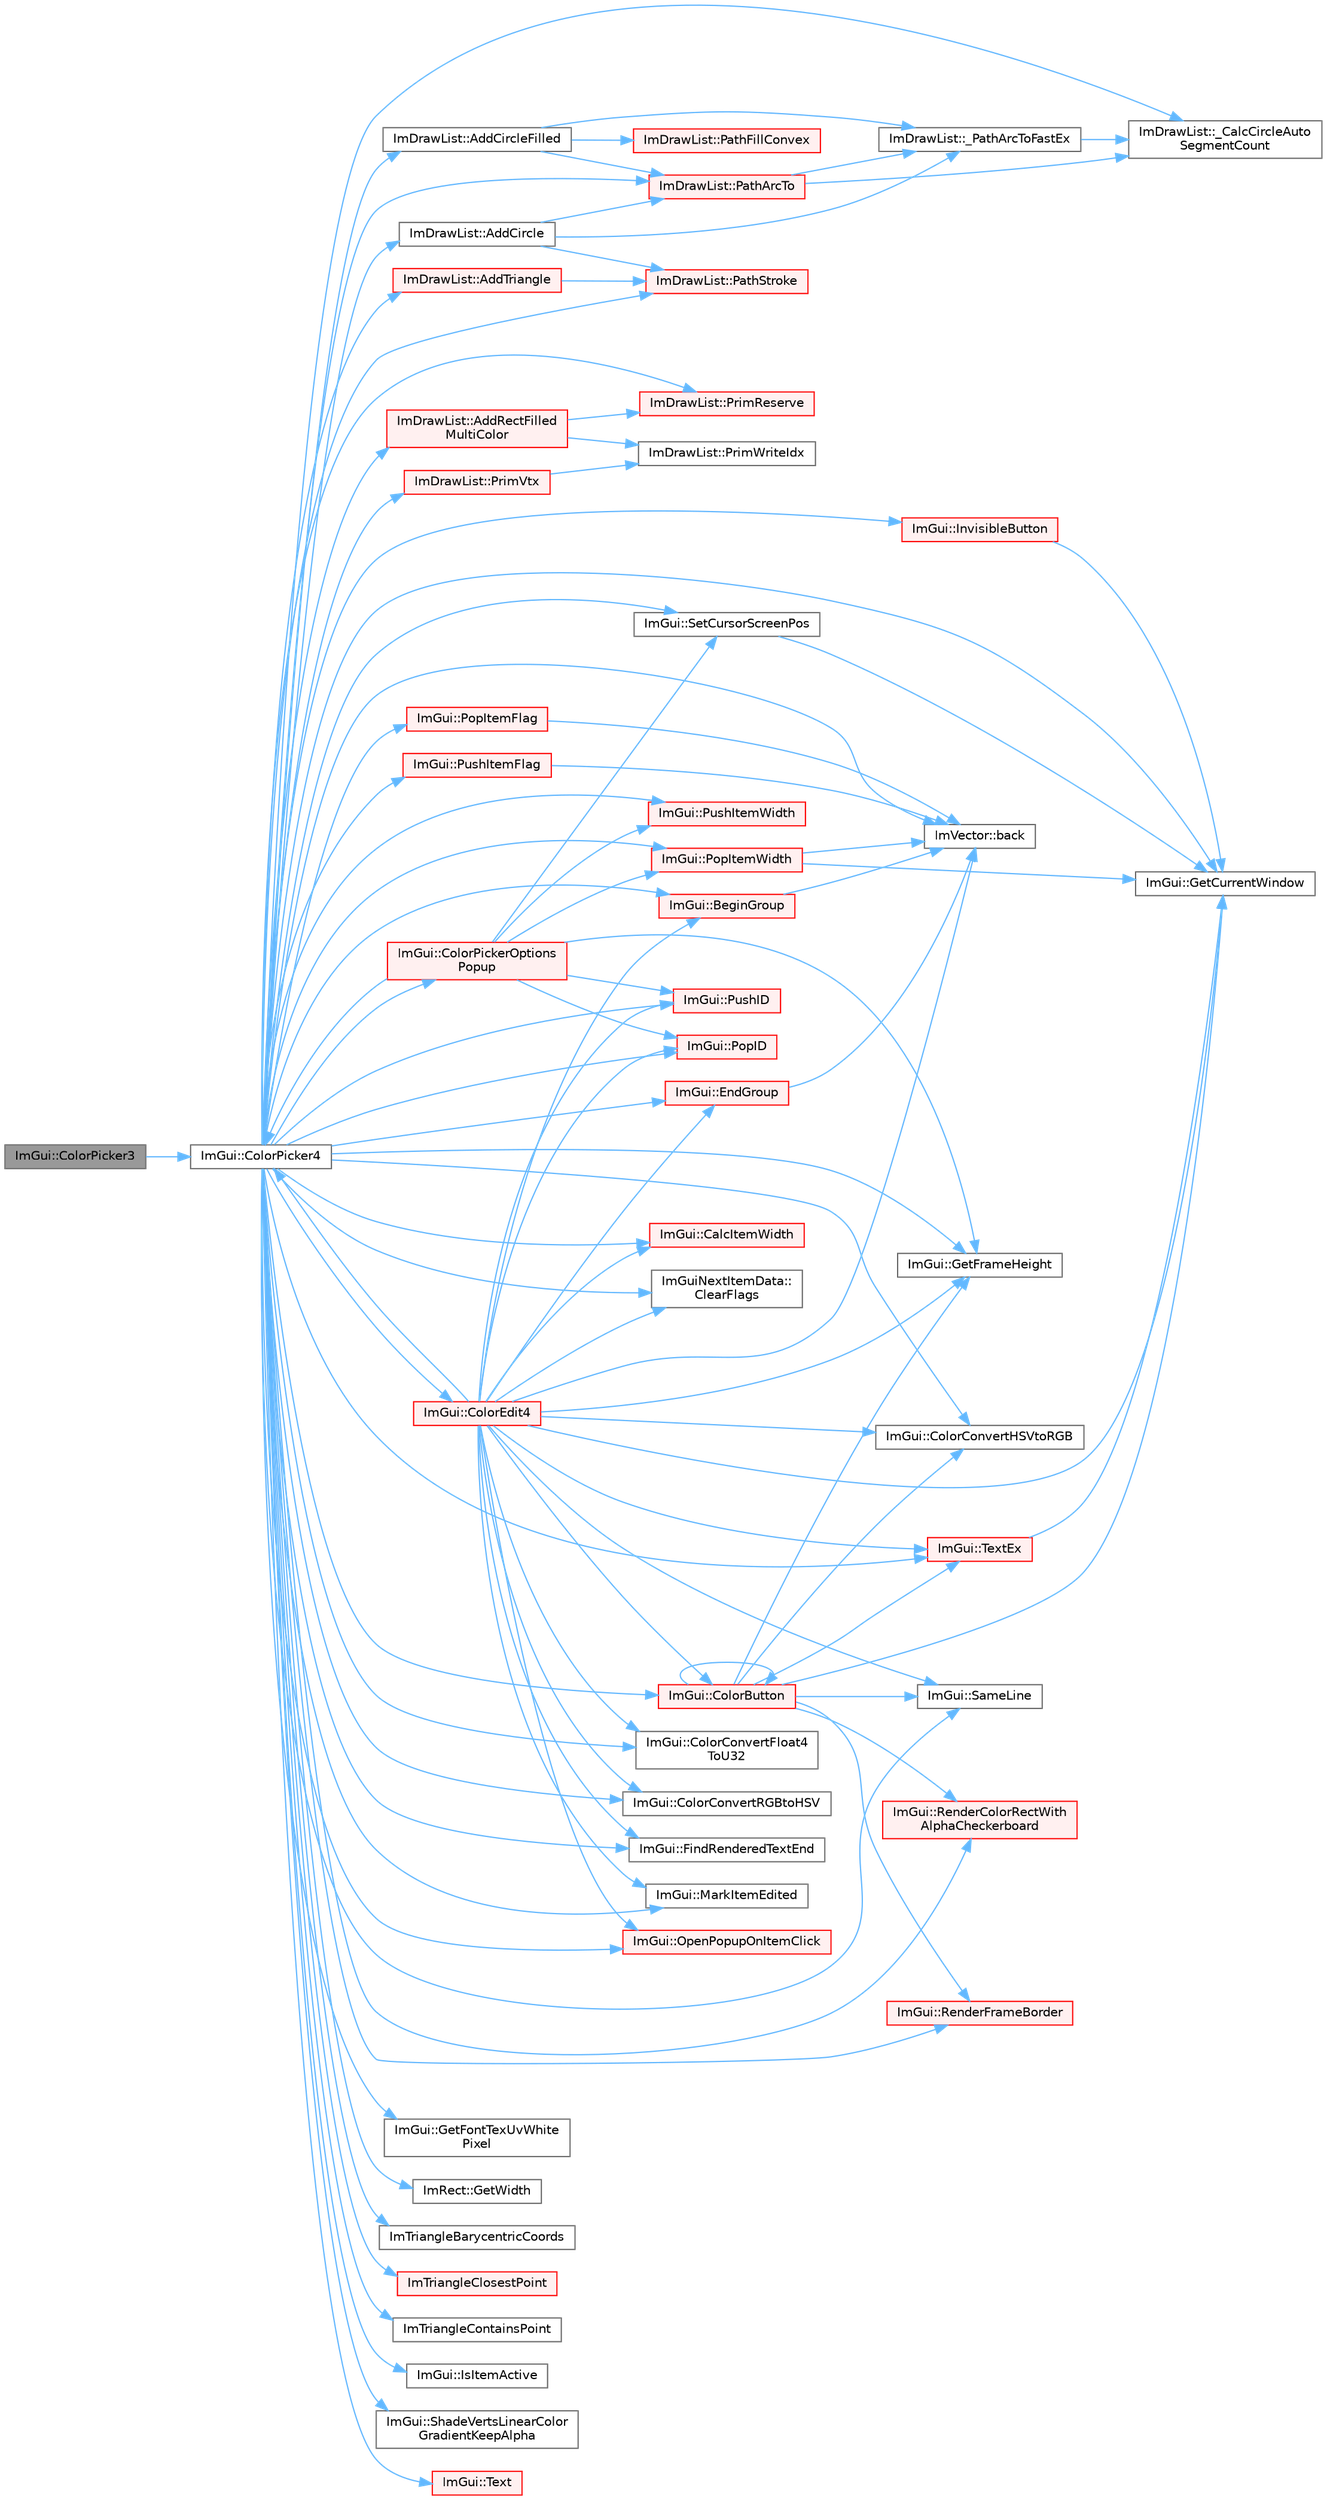 digraph "ImGui::ColorPicker3"
{
 // LATEX_PDF_SIZE
  bgcolor="transparent";
  edge [fontname=Helvetica,fontsize=10,labelfontname=Helvetica,labelfontsize=10];
  node [fontname=Helvetica,fontsize=10,shape=box,height=0.2,width=0.4];
  rankdir="LR";
  Node1 [id="Node000001",label="ImGui::ColorPicker3",height=0.2,width=0.4,color="gray40", fillcolor="grey60", style="filled", fontcolor="black",tooltip=" "];
  Node1 -> Node2 [id="edge1_Node000001_Node000002",color="steelblue1",style="solid",tooltip=" "];
  Node2 [id="Node000002",label="ImGui::ColorPicker4",height=0.2,width=0.4,color="grey40", fillcolor="white", style="filled",URL="$namespace_im_gui.html#a3d5aae9e0a14aa051d5a799abbe97b32",tooltip=" "];
  Node2 -> Node3 [id="edge2_Node000002_Node000003",color="steelblue1",style="solid",tooltip=" "];
  Node3 [id="Node000003",label="ImDrawList::_CalcCircleAuto\lSegmentCount",height=0.2,width=0.4,color="grey40", fillcolor="white", style="filled",URL="$struct_im_draw_list.html#a52afa32aaab6d581cda90dc5d8726ed6",tooltip=" "];
  Node2 -> Node4 [id="edge3_Node000002_Node000004",color="steelblue1",style="solid",tooltip=" "];
  Node4 [id="Node000004",label="ImDrawList::AddCircle",height=0.2,width=0.4,color="grey40", fillcolor="white", style="filled",URL="$struct_im_draw_list.html#a9b73eea0ebf7a9f02bc8a104deb7de9d",tooltip=" "];
  Node4 -> Node5 [id="edge4_Node000004_Node000005",color="steelblue1",style="solid",tooltip=" "];
  Node5 [id="Node000005",label="ImDrawList::_PathArcToFastEx",height=0.2,width=0.4,color="grey40", fillcolor="white", style="filled",URL="$struct_im_draw_list.html#ac25f3a7693ed13ba2dac455675be8654",tooltip=" "];
  Node5 -> Node3 [id="edge5_Node000005_Node000003",color="steelblue1",style="solid",tooltip=" "];
  Node4 -> Node6 [id="edge6_Node000004_Node000006",color="steelblue1",style="solid",tooltip=" "];
  Node6 [id="Node000006",label="ImDrawList::PathArcTo",height=0.2,width=0.4,color="red", fillcolor="#FFF0F0", style="filled",URL="$struct_im_draw_list.html#af86073403f1557cccb4ff45dfad0a74a",tooltip=" "];
  Node6 -> Node3 [id="edge7_Node000006_Node000003",color="steelblue1",style="solid",tooltip=" "];
  Node6 -> Node5 [id="edge8_Node000006_Node000005",color="steelblue1",style="solid",tooltip=" "];
  Node4 -> Node8 [id="edge9_Node000004_Node000008",color="steelblue1",style="solid",tooltip=" "];
  Node8 [id="Node000008",label="ImDrawList::PathStroke",height=0.2,width=0.4,color="red", fillcolor="#FFF0F0", style="filled",URL="$struct_im_draw_list.html#a60bf9040ef3d09b39c4ba8f5a2a68ae9",tooltip=" "];
  Node2 -> Node13 [id="edge10_Node000002_Node000013",color="steelblue1",style="solid",tooltip=" "];
  Node13 [id="Node000013",label="ImDrawList::AddCircleFilled",height=0.2,width=0.4,color="grey40", fillcolor="white", style="filled",URL="$struct_im_draw_list.html#aef950cf8b0293b2c5e4708af72de045b",tooltip=" "];
  Node13 -> Node5 [id="edge11_Node000013_Node000005",color="steelblue1",style="solid",tooltip=" "];
  Node13 -> Node6 [id="edge12_Node000013_Node000006",color="steelblue1",style="solid",tooltip=" "];
  Node13 -> Node14 [id="edge13_Node000013_Node000014",color="steelblue1",style="solid",tooltip=" "];
  Node14 [id="Node000014",label="ImDrawList::PathFillConvex",height=0.2,width=0.4,color="red", fillcolor="#FFF0F0", style="filled",URL="$struct_im_draw_list.html#aea9301cb99ebf4b27f5d3959017567c9",tooltip=" "];
  Node2 -> Node16 [id="edge14_Node000002_Node000016",color="steelblue1",style="solid",tooltip=" "];
  Node16 [id="Node000016",label="ImDrawList::AddRectFilled\lMultiColor",height=0.2,width=0.4,color="red", fillcolor="#FFF0F0", style="filled",URL="$struct_im_draw_list.html#a6282e85ad78b01ebb74832336e9a2a55",tooltip=" "];
  Node16 -> Node10 [id="edge15_Node000016_Node000010",color="steelblue1",style="solid",tooltip=" "];
  Node10 [id="Node000010",label="ImDrawList::PrimReserve",height=0.2,width=0.4,color="red", fillcolor="#FFF0F0", style="filled",URL="$struct_im_draw_list.html#a879aa38dbfb0344e3e023d65c002c7d7",tooltip=" "];
  Node16 -> Node17 [id="edge16_Node000016_Node000017",color="steelblue1",style="solid",tooltip=" "];
  Node17 [id="Node000017",label="ImDrawList::PrimWriteIdx",height=0.2,width=0.4,color="grey40", fillcolor="white", style="filled",URL="$struct_im_draw_list.html#a42b72f87a0084c02f11dcd1560c8bbc7",tooltip=" "];
  Node2 -> Node19 [id="edge17_Node000002_Node000019",color="steelblue1",style="solid",tooltip=" "];
  Node19 [id="Node000019",label="ImDrawList::AddTriangle",height=0.2,width=0.4,color="red", fillcolor="#FFF0F0", style="filled",URL="$struct_im_draw_list.html#a04bde432891d0392e7d98d957c1fd9b3",tooltip=" "];
  Node19 -> Node8 [id="edge18_Node000019_Node000008",color="steelblue1",style="solid",tooltip=" "];
  Node2 -> Node21 [id="edge19_Node000002_Node000021",color="steelblue1",style="solid",tooltip=" "];
  Node21 [id="Node000021",label="ImVector::back",height=0.2,width=0.4,color="grey40", fillcolor="white", style="filled",URL="$struct_im_vector.html#a2d80e87e81b1b01143c8d8be93e6fde1",tooltip=" "];
  Node2 -> Node22 [id="edge20_Node000002_Node000022",color="steelblue1",style="solid",tooltip=" "];
  Node22 [id="Node000022",label="ImGui::BeginGroup",height=0.2,width=0.4,color="red", fillcolor="#FFF0F0", style="filled",URL="$namespace_im_gui.html#a42407e196b7ed2a8755bff28aae9805f",tooltip=" "];
  Node22 -> Node21 [id="edge21_Node000022_Node000021",color="steelblue1",style="solid",tooltip=" "];
  Node2 -> Node26 [id="edge22_Node000002_Node000026",color="steelblue1",style="solid",tooltip=" "];
  Node26 [id="Node000026",label="ImGui::CalcItemWidth",height=0.2,width=0.4,color="red", fillcolor="#FFF0F0", style="filled",URL="$namespace_im_gui.html#ab3b3ba92ebd8bca4a552dd93321a1994",tooltip=" "];
  Node2 -> Node28 [id="edge23_Node000002_Node000028",color="steelblue1",style="solid",tooltip=" "];
  Node28 [id="Node000028",label="ImGuiNextItemData::\lClearFlags",height=0.2,width=0.4,color="grey40", fillcolor="white", style="filled",URL="$struct_im_gui_next_item_data.html#a0159fd0bdffe71c29271a3dbdde9013b",tooltip=" "];
  Node2 -> Node29 [id="edge24_Node000002_Node000029",color="steelblue1",style="solid",tooltip=" "];
  Node29 [id="Node000029",label="ImGui::ColorButton",height=0.2,width=0.4,color="red", fillcolor="#FFF0F0", style="filled",URL="$namespace_im_gui.html#ae2d7c8f37726810753d71d480f0af7f0",tooltip=" "];
  Node29 -> Node29 [id="edge25_Node000029_Node000029",color="steelblue1",style="solid",tooltip=" "];
  Node29 -> Node134 [id="edge26_Node000029_Node000134",color="steelblue1",style="solid",tooltip=" "];
  Node134 [id="Node000134",label="ImGui::ColorConvertHSVtoRGB",height=0.2,width=0.4,color="grey40", fillcolor="white", style="filled",URL="$namespace_im_gui.html#a074427678b3e56378b7dcdefa4c8b5c7",tooltip=" "];
  Node29 -> Node95 [id="edge27_Node000029_Node000095",color="steelblue1",style="solid",tooltip=" "];
  Node95 [id="Node000095",label="ImGui::GetCurrentWindow",height=0.2,width=0.4,color="grey40", fillcolor="white", style="filled",URL="$namespace_im_gui.html#ac452417b5004ca16a814a72cff153526",tooltip=" "];
  Node29 -> Node202 [id="edge28_Node000029_Node000202",color="steelblue1",style="solid",tooltip=" "];
  Node202 [id="Node000202",label="ImGui::GetFrameHeight",height=0.2,width=0.4,color="grey40", fillcolor="white", style="filled",URL="$namespace_im_gui.html#ae560f17cf3262017cee888d1eb77f294",tooltip=" "];
  Node29 -> Node205 [id="edge29_Node000029_Node000205",color="steelblue1",style="solid",tooltip=" "];
  Node205 [id="Node000205",label="ImGui::RenderColorRectWith\lAlphaCheckerboard",height=0.2,width=0.4,color="red", fillcolor="#FFF0F0", style="filled",URL="$namespace_im_gui.html#a1c7b45570a114af08b0c2e16a7acceae",tooltip=" "];
  Node29 -> Node207 [id="edge30_Node000029_Node000207",color="steelblue1",style="solid",tooltip=" "];
  Node207 [id="Node000207",label="ImGui::RenderFrameBorder",height=0.2,width=0.4,color="red", fillcolor="#FFF0F0", style="filled",URL="$namespace_im_gui.html#adc76239c2006e66f8dab7638529a763d",tooltip=" "];
  Node29 -> Node176 [id="edge31_Node000029_Node000176",color="steelblue1",style="solid",tooltip=" "];
  Node176 [id="Node000176",label="ImGui::SameLine",height=0.2,width=0.4,color="grey40", fillcolor="white", style="filled",URL="$namespace_im_gui.html#a2991c91e94f3b77a0c3411f4f3aa348e",tooltip=" "];
  Node29 -> Node190 [id="edge32_Node000029_Node000190",color="steelblue1",style="solid",tooltip=" "];
  Node190 [id="Node000190",label="ImGui::TextEx",height=0.2,width=0.4,color="red", fillcolor="#FFF0F0", style="filled",URL="$namespace_im_gui.html#aae6420fec03511fd478d9108f31e6b5f",tooltip=" "];
  Node190 -> Node95 [id="edge33_Node000190_Node000095",color="steelblue1",style="solid",tooltip=" "];
  Node2 -> Node44 [id="edge34_Node000002_Node000044",color="steelblue1",style="solid",tooltip=" "];
  Node44 [id="Node000044",label="ImGui::ColorConvertFloat4\lToU32",height=0.2,width=0.4,color="grey40", fillcolor="white", style="filled",URL="$namespace_im_gui.html#abe2691de0b1a71c774ab24cc91564a94",tooltip=" "];
  Node2 -> Node134 [id="edge35_Node000002_Node000134",color="steelblue1",style="solid",tooltip=" "];
  Node2 -> Node211 [id="edge36_Node000002_Node000211",color="steelblue1",style="solid",tooltip=" "];
  Node211 [id="Node000211",label="ImGui::ColorConvertRGBtoHSV",height=0.2,width=0.4,color="grey40", fillcolor="white", style="filled",URL="$namespace_im_gui.html#aaed5ed34aaaa02b61cbb67598c0ad9ca",tooltip=" "];
  Node2 -> Node212 [id="edge37_Node000002_Node000212",color="steelblue1",style="solid",tooltip=" "];
  Node212 [id="Node000212",label="ImGui::ColorEdit4",height=0.2,width=0.4,color="red", fillcolor="#FFF0F0", style="filled",URL="$namespace_im_gui.html#ac3f45e2aa0b1d591cc8a2cdf8b566a45",tooltip=" "];
  Node212 -> Node21 [id="edge38_Node000212_Node000021",color="steelblue1",style="solid",tooltip=" "];
  Node212 -> Node22 [id="edge39_Node000212_Node000022",color="steelblue1",style="solid",tooltip=" "];
  Node212 -> Node26 [id="edge40_Node000212_Node000026",color="steelblue1",style="solid",tooltip=" "];
  Node212 -> Node28 [id="edge41_Node000212_Node000028",color="steelblue1",style="solid",tooltip=" "];
  Node212 -> Node29 [id="edge42_Node000212_Node000029",color="steelblue1",style="solid",tooltip=" "];
  Node212 -> Node44 [id="edge43_Node000212_Node000044",color="steelblue1",style="solid",tooltip=" "];
  Node212 -> Node134 [id="edge44_Node000212_Node000134",color="steelblue1",style="solid",tooltip=" "];
  Node212 -> Node211 [id="edge45_Node000212_Node000211",color="steelblue1",style="solid",tooltip=" "];
  Node212 -> Node2 [id="edge46_Node000212_Node000002",color="steelblue1",style="solid",tooltip=" "];
  Node212 -> Node287 [id="edge47_Node000212_Node000287",color="steelblue1",style="solid",tooltip=" "];
  Node287 [id="Node000287",label="ImGui::EndGroup",height=0.2,width=0.4,color="red", fillcolor="#FFF0F0", style="filled",URL="$namespace_im_gui.html#a05fc97fc64f28a55486087f503d9a622",tooltip=" "];
  Node287 -> Node21 [id="edge48_Node000287_Node000021",color="steelblue1",style="solid",tooltip=" "];
  Node212 -> Node175 [id="edge49_Node000212_Node000175",color="steelblue1",style="solid",tooltip=" "];
  Node175 [id="Node000175",label="ImGui::FindRenderedTextEnd",height=0.2,width=0.4,color="grey40", fillcolor="white", style="filled",URL="$namespace_im_gui.html#a7671e1dbc803a31b06081b52a771d83f",tooltip=" "];
  Node212 -> Node95 [id="edge50_Node000212_Node000095",color="steelblue1",style="solid",tooltip=" "];
  Node212 -> Node202 [id="edge51_Node000212_Node000202",color="steelblue1",style="solid",tooltip=" "];
  Node212 -> Node240 [id="edge52_Node000212_Node000240",color="steelblue1",style="solid",tooltip=" "];
  Node240 [id="Node000240",label="ImGui::MarkItemEdited",height=0.2,width=0.4,color="grey40", fillcolor="white", style="filled",URL="$namespace_im_gui.html#a83036681a36fbee2d35b5b57a1ef72e6",tooltip=" "];
  Node212 -> Node328 [id="edge53_Node000212_Node000328",color="steelblue1",style="solid",tooltip=" "];
  Node328 [id="Node000328",label="ImGui::OpenPopupOnItemClick",height=0.2,width=0.4,color="red", fillcolor="#FFF0F0", style="filled",URL="$namespace_im_gui.html#a3811834876930efd5cb08a25d8c022d0",tooltip=" "];
  Node212 -> Node148 [id="edge54_Node000212_Node000148",color="steelblue1",style="solid",tooltip=" "];
  Node148 [id="Node000148",label="ImGui::PopID",height=0.2,width=0.4,color="red", fillcolor="#FFF0F0", style="filled",URL="$namespace_im_gui.html#aba0b2d8f890a5d435ae43d0c4a2d4dd1",tooltip=" "];
  Node212 -> Node150 [id="edge55_Node000212_Node000150",color="steelblue1",style="solid",tooltip=" "];
  Node150 [id="Node000150",label="ImGui::PushID",height=0.2,width=0.4,color="red", fillcolor="#FFF0F0", style="filled",URL="$namespace_im_gui.html#a27a8533605dc5b8cabf161bf7715bbde",tooltip=" "];
  Node212 -> Node176 [id="edge56_Node000212_Node000176",color="steelblue1",style="solid",tooltip=" "];
  Node212 -> Node190 [id="edge57_Node000212_Node000190",color="steelblue1",style="solid",tooltip=" "];
  Node2 -> Node332 [id="edge58_Node000002_Node000332",color="steelblue1",style="solid",tooltip=" "];
  Node332 [id="Node000332",label="ImGui::ColorPickerOptions\lPopup",height=0.2,width=0.4,color="red", fillcolor="#FFF0F0", style="filled",URL="$namespace_im_gui.html#a6d112eeb6d8ffdebbc9d9a8c66babbee",tooltip=" "];
  Node332 -> Node2 [id="edge59_Node000332_Node000002",color="steelblue1",style="solid",tooltip=" "];
  Node332 -> Node202 [id="edge60_Node000332_Node000202",color="steelblue1",style="solid",tooltip=" "];
  Node332 -> Node148 [id="edge61_Node000332_Node000148",color="steelblue1",style="solid",tooltip=" "];
  Node332 -> Node162 [id="edge62_Node000332_Node000162",color="steelblue1",style="solid",tooltip=" "];
  Node162 [id="Node000162",label="ImGui::PopItemWidth",height=0.2,width=0.4,color="red", fillcolor="#FFF0F0", style="filled",URL="$namespace_im_gui.html#ad29a3fc0cb5dfc7f9fc7224512ce90bf",tooltip=" "];
  Node162 -> Node21 [id="edge63_Node000162_Node000021",color="steelblue1",style="solid",tooltip=" "];
  Node162 -> Node95 [id="edge64_Node000162_Node000095",color="steelblue1",style="solid",tooltip=" "];
  Node332 -> Node150 [id="edge65_Node000332_Node000150",color="steelblue1",style="solid",tooltip=" "];
  Node332 -> Node152 [id="edge66_Node000332_Node000152",color="steelblue1",style="solid",tooltip=" "];
  Node152 [id="Node000152",label="ImGui::PushItemWidth",height=0.2,width=0.4,color="red", fillcolor="#FFF0F0", style="filled",URL="$namespace_im_gui.html#a4ad13bf38f0521a339133248ef3e3036",tooltip=" "];
  Node332 -> Node336 [id="edge67_Node000332_Node000336",color="steelblue1",style="solid",tooltip=" "];
  Node336 [id="Node000336",label="ImGui::SetCursorScreenPos",height=0.2,width=0.4,color="grey40", fillcolor="white", style="filled",URL="$namespace_im_gui.html#a632bc7e15b8258f95ab0bc9b2efd5537",tooltip=" "];
  Node336 -> Node95 [id="edge68_Node000336_Node000095",color="steelblue1",style="solid",tooltip=" "];
  Node2 -> Node287 [id="edge69_Node000002_Node000287",color="steelblue1",style="solid",tooltip=" "];
  Node2 -> Node175 [id="edge70_Node000002_Node000175",color="steelblue1",style="solid",tooltip=" "];
  Node2 -> Node95 [id="edge71_Node000002_Node000095",color="steelblue1",style="solid",tooltip=" "];
  Node2 -> Node337 [id="edge72_Node000002_Node000337",color="steelblue1",style="solid",tooltip=" "];
  Node337 [id="Node000337",label="ImGui::GetFontTexUvWhite\lPixel",height=0.2,width=0.4,color="grey40", fillcolor="white", style="filled",URL="$namespace_im_gui.html#a3092da6abc1d04f3287c084435dc6026",tooltip=" "];
  Node2 -> Node202 [id="edge73_Node000002_Node000202",color="steelblue1",style="solid",tooltip=" "];
  Node2 -> Node56 [id="edge74_Node000002_Node000056",color="steelblue1",style="solid",tooltip=" "];
  Node56 [id="Node000056",label="ImRect::GetWidth",height=0.2,width=0.4,color="grey40", fillcolor="white", style="filled",URL="$struct_im_rect.html#afa75cb8491f20901c96166d17dcddac4",tooltip=" "];
  Node2 -> Node338 [id="edge75_Node000002_Node000338",color="steelblue1",style="solid",tooltip=" "];
  Node338 [id="Node000338",label="ImTriangleBarycentricCoords",height=0.2,width=0.4,color="grey40", fillcolor="white", style="filled",URL="$imgui_8cpp.html#a42ba83efd4d19e4a61898dc8f8632ff1",tooltip=" "];
  Node2 -> Node339 [id="edge76_Node000002_Node000339",color="steelblue1",style="solid",tooltip=" "];
  Node339 [id="Node000339",label="ImTriangleClosestPoint",height=0.2,width=0.4,color="red", fillcolor="#FFF0F0", style="filled",URL="$imgui_8cpp.html#af48be8bc196ebaf2129062bd67007387",tooltip=" "];
  Node2 -> Node341 [id="edge77_Node000002_Node000341",color="steelblue1",style="solid",tooltip=" "];
  Node341 [id="Node000341",label="ImTriangleContainsPoint",height=0.2,width=0.4,color="grey40", fillcolor="white", style="filled",URL="$imgui_8cpp.html#aa53a4a0b963d2d35b8e58442247e1239",tooltip=" "];
  Node2 -> Node342 [id="edge78_Node000002_Node000342",color="steelblue1",style="solid",tooltip=" "];
  Node342 [id="Node000342",label="ImGui::InvisibleButton",height=0.2,width=0.4,color="red", fillcolor="#FFF0F0", style="filled",URL="$namespace_im_gui.html#a1f61951b9d3a38083bd77b1dbe3ea895",tooltip=" "];
  Node342 -> Node95 [id="edge79_Node000342_Node000095",color="steelblue1",style="solid",tooltip=" "];
  Node2 -> Node343 [id="edge80_Node000002_Node000343",color="steelblue1",style="solid",tooltip=" "];
  Node343 [id="Node000343",label="ImGui::IsItemActive",height=0.2,width=0.4,color="grey40", fillcolor="white", style="filled",URL="$namespace_im_gui.html#a2d8ac4569456a8003e4dddd39caf771c",tooltip=" "];
  Node2 -> Node240 [id="edge81_Node000002_Node000240",color="steelblue1",style="solid",tooltip=" "];
  Node2 -> Node328 [id="edge82_Node000002_Node000328",color="steelblue1",style="solid",tooltip=" "];
  Node2 -> Node6 [id="edge83_Node000002_Node000006",color="steelblue1",style="solid",tooltip=" "];
  Node2 -> Node8 [id="edge84_Node000002_Node000008",color="steelblue1",style="solid",tooltip=" "];
  Node2 -> Node148 [id="edge85_Node000002_Node000148",color="steelblue1",style="solid",tooltip=" "];
  Node2 -> Node344 [id="edge86_Node000002_Node000344",color="steelblue1",style="solid",tooltip=" "];
  Node344 [id="Node000344",label="ImGui::PopItemFlag",height=0.2,width=0.4,color="red", fillcolor="#FFF0F0", style="filled",URL="$namespace_im_gui.html#aa93281155e1dd23715dbd384e91edc6b",tooltip=" "];
  Node344 -> Node21 [id="edge87_Node000344_Node000021",color="steelblue1",style="solid",tooltip=" "];
  Node2 -> Node162 [id="edge88_Node000002_Node000162",color="steelblue1",style="solid",tooltip=" "];
  Node2 -> Node10 [id="edge89_Node000002_Node000010",color="steelblue1",style="solid",tooltip=" "];
  Node2 -> Node345 [id="edge90_Node000002_Node000345",color="steelblue1",style="solid",tooltip=" "];
  Node345 [id="Node000345",label="ImDrawList::PrimVtx",height=0.2,width=0.4,color="red", fillcolor="#FFF0F0", style="filled",URL="$struct_im_draw_list.html#a405377158f0028ad8b4fb6509eef4532",tooltip=" "];
  Node345 -> Node17 [id="edge91_Node000345_Node000017",color="steelblue1",style="solid",tooltip=" "];
  Node2 -> Node150 [id="edge92_Node000002_Node000150",color="steelblue1",style="solid",tooltip=" "];
  Node2 -> Node346 [id="edge93_Node000002_Node000346",color="steelblue1",style="solid",tooltip=" "];
  Node346 [id="Node000346",label="ImGui::PushItemFlag",height=0.2,width=0.4,color="red", fillcolor="#FFF0F0", style="filled",URL="$namespace_im_gui.html#ac7301f6378333f6d17f47823eed9e00a",tooltip=" "];
  Node346 -> Node21 [id="edge94_Node000346_Node000021",color="steelblue1",style="solid",tooltip=" "];
  Node2 -> Node152 [id="edge95_Node000002_Node000152",color="steelblue1",style="solid",tooltip=" "];
  Node2 -> Node205 [id="edge96_Node000002_Node000205",color="steelblue1",style="solid",tooltip=" "];
  Node2 -> Node207 [id="edge97_Node000002_Node000207",color="steelblue1",style="solid",tooltip=" "];
  Node2 -> Node176 [id="edge98_Node000002_Node000176",color="steelblue1",style="solid",tooltip=" "];
  Node2 -> Node336 [id="edge99_Node000002_Node000336",color="steelblue1",style="solid",tooltip=" "];
  Node2 -> Node347 [id="edge100_Node000002_Node000347",color="steelblue1",style="solid",tooltip=" "];
  Node347 [id="Node000347",label="ImGui::ShadeVertsLinearColor\lGradientKeepAlpha",height=0.2,width=0.4,color="grey40", fillcolor="white", style="filled",URL="$namespace_im_gui.html#acd137f6ee31f657e539eaa7e62f4f28a",tooltip=" "];
  Node2 -> Node186 [id="edge101_Node000002_Node000186",color="steelblue1",style="solid",tooltip=" "];
  Node186 [id="Node000186",label="ImGui::Text",height=0.2,width=0.4,color="red", fillcolor="#FFF0F0", style="filled",URL="$namespace_im_gui.html#a9e7b83611fe441d54fad2effb4bf4965",tooltip=" "];
  Node2 -> Node190 [id="edge102_Node000002_Node000190",color="steelblue1",style="solid",tooltip=" "];
}
